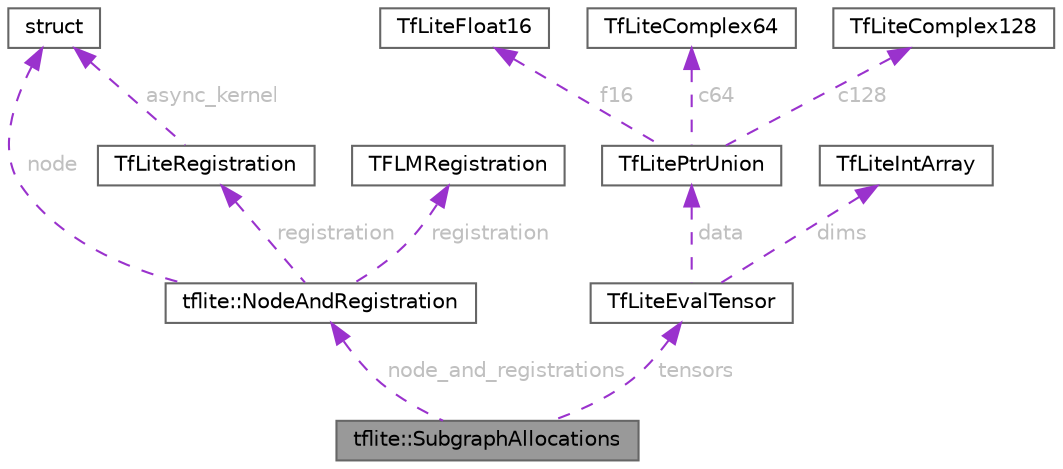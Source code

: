 digraph "tflite::SubgraphAllocations"
{
 // LATEX_PDF_SIZE
  bgcolor="transparent";
  edge [fontname=Helvetica,fontsize=10,labelfontname=Helvetica,labelfontsize=10];
  node [fontname=Helvetica,fontsize=10,shape=box,height=0.2,width=0.4];
  Node1 [id="Node000001",label="tflite::SubgraphAllocations",height=0.2,width=0.4,color="gray40", fillcolor="grey60", style="filled", fontcolor="black",tooltip=" "];
  Node2 -> Node1 [id="edge12_Node000001_Node000002",dir="back",color="darkorchid3",style="dashed",tooltip=" ",label=" node_and_registrations",fontcolor="grey" ];
  Node2 [id="Node000002",label="tflite::NodeAndRegistration",height=0.2,width=0.4,color="gray40", fillcolor="white", style="filled",URL="$structtflite_1_1_node_and_registration.html",tooltip=" "];
  Node3 -> Node2 [id="edge13_Node000002_Node000003",dir="back",color="darkorchid3",style="dashed",tooltip=" ",label=" node",fontcolor="grey" ];
  Node3 [id="Node000003",label="struct",height=0.2,width=0.4,color="gray40", fillcolor="white", style="filled",tooltip=" "];
  Node4 -> Node2 [id="edge14_Node000002_Node000004",dir="back",color="darkorchid3",style="dashed",tooltip=" ",label=" registration",fontcolor="grey" ];
  Node4 [id="Node000004",label="TfLiteRegistration",height=0.2,width=0.4,color="gray40", fillcolor="white", style="filled",URL="$struct_tf_lite_registration.html",tooltip=" "];
  Node3 -> Node4 [id="edge15_Node000004_Node000003",dir="back",color="darkorchid3",style="dashed",tooltip=" ",label=" async_kernel",fontcolor="grey" ];
  Node5 -> Node2 [id="edge16_Node000002_Node000005",dir="back",color="darkorchid3",style="dashed",tooltip=" ",label=" registration",fontcolor="grey" ];
  Node5 [id="Node000005",label="TFLMRegistration",height=0.2,width=0.4,color="gray40", fillcolor="white", style="filled",URL="$struct_t_f_l_m_registration.html",tooltip=" "];
  Node6 -> Node1 [id="edge17_Node000001_Node000006",dir="back",color="darkorchid3",style="dashed",tooltip=" ",label=" tensors",fontcolor="grey" ];
  Node6 [id="Node000006",label="TfLiteEvalTensor",height=0.2,width=0.4,color="gray40", fillcolor="white", style="filled",URL="$struct_tf_lite_eval_tensor.html",tooltip=" "];
  Node7 -> Node6 [id="edge18_Node000006_Node000007",dir="back",color="darkorchid3",style="dashed",tooltip=" ",label=" data",fontcolor="grey" ];
  Node7 [id="Node000007",label="TfLitePtrUnion",height=0.2,width=0.4,color="gray40", fillcolor="white", style="filled",URL="$union_tf_lite_ptr_union.html",tooltip=" "];
  Node8 -> Node7 [id="edge19_Node000007_Node000008",dir="back",color="darkorchid3",style="dashed",tooltip=" ",label=" f16",fontcolor="grey" ];
  Node8 [id="Node000008",label="TfLiteFloat16",height=0.2,width=0.4,color="gray40", fillcolor="white", style="filled",URL="$struct_tf_lite_float16.html",tooltip="Half precision data type compatible with the C99 definition."];
  Node9 -> Node7 [id="edge20_Node000007_Node000009",dir="back",color="darkorchid3",style="dashed",tooltip=" ",label=" c64",fontcolor="grey" ];
  Node9 [id="Node000009",label="TfLiteComplex64",height=0.2,width=0.4,color="gray40", fillcolor="white", style="filled",URL="$struct_tf_lite_complex64.html",tooltip="Single-precision complex data type compatible with the C99 definition."];
  Node10 -> Node7 [id="edge21_Node000007_Node000010",dir="back",color="darkorchid3",style="dashed",tooltip=" ",label=" c128",fontcolor="grey" ];
  Node10 [id="Node000010",label="TfLiteComplex128",height=0.2,width=0.4,color="gray40", fillcolor="white", style="filled",URL="$struct_tf_lite_complex128.html",tooltip="Double-precision complex data type compatible with the C99 definition."];
  Node11 -> Node6 [id="edge22_Node000006_Node000011",dir="back",color="darkorchid3",style="dashed",tooltip=" ",label=" dims",fontcolor="grey" ];
  Node11 [id="Node000011",label="TfLiteIntArray",height=0.2,width=0.4,color="gray40", fillcolor="white", style="filled",URL="$struct_tf_lite_int_array.html",tooltip=" "];
}
